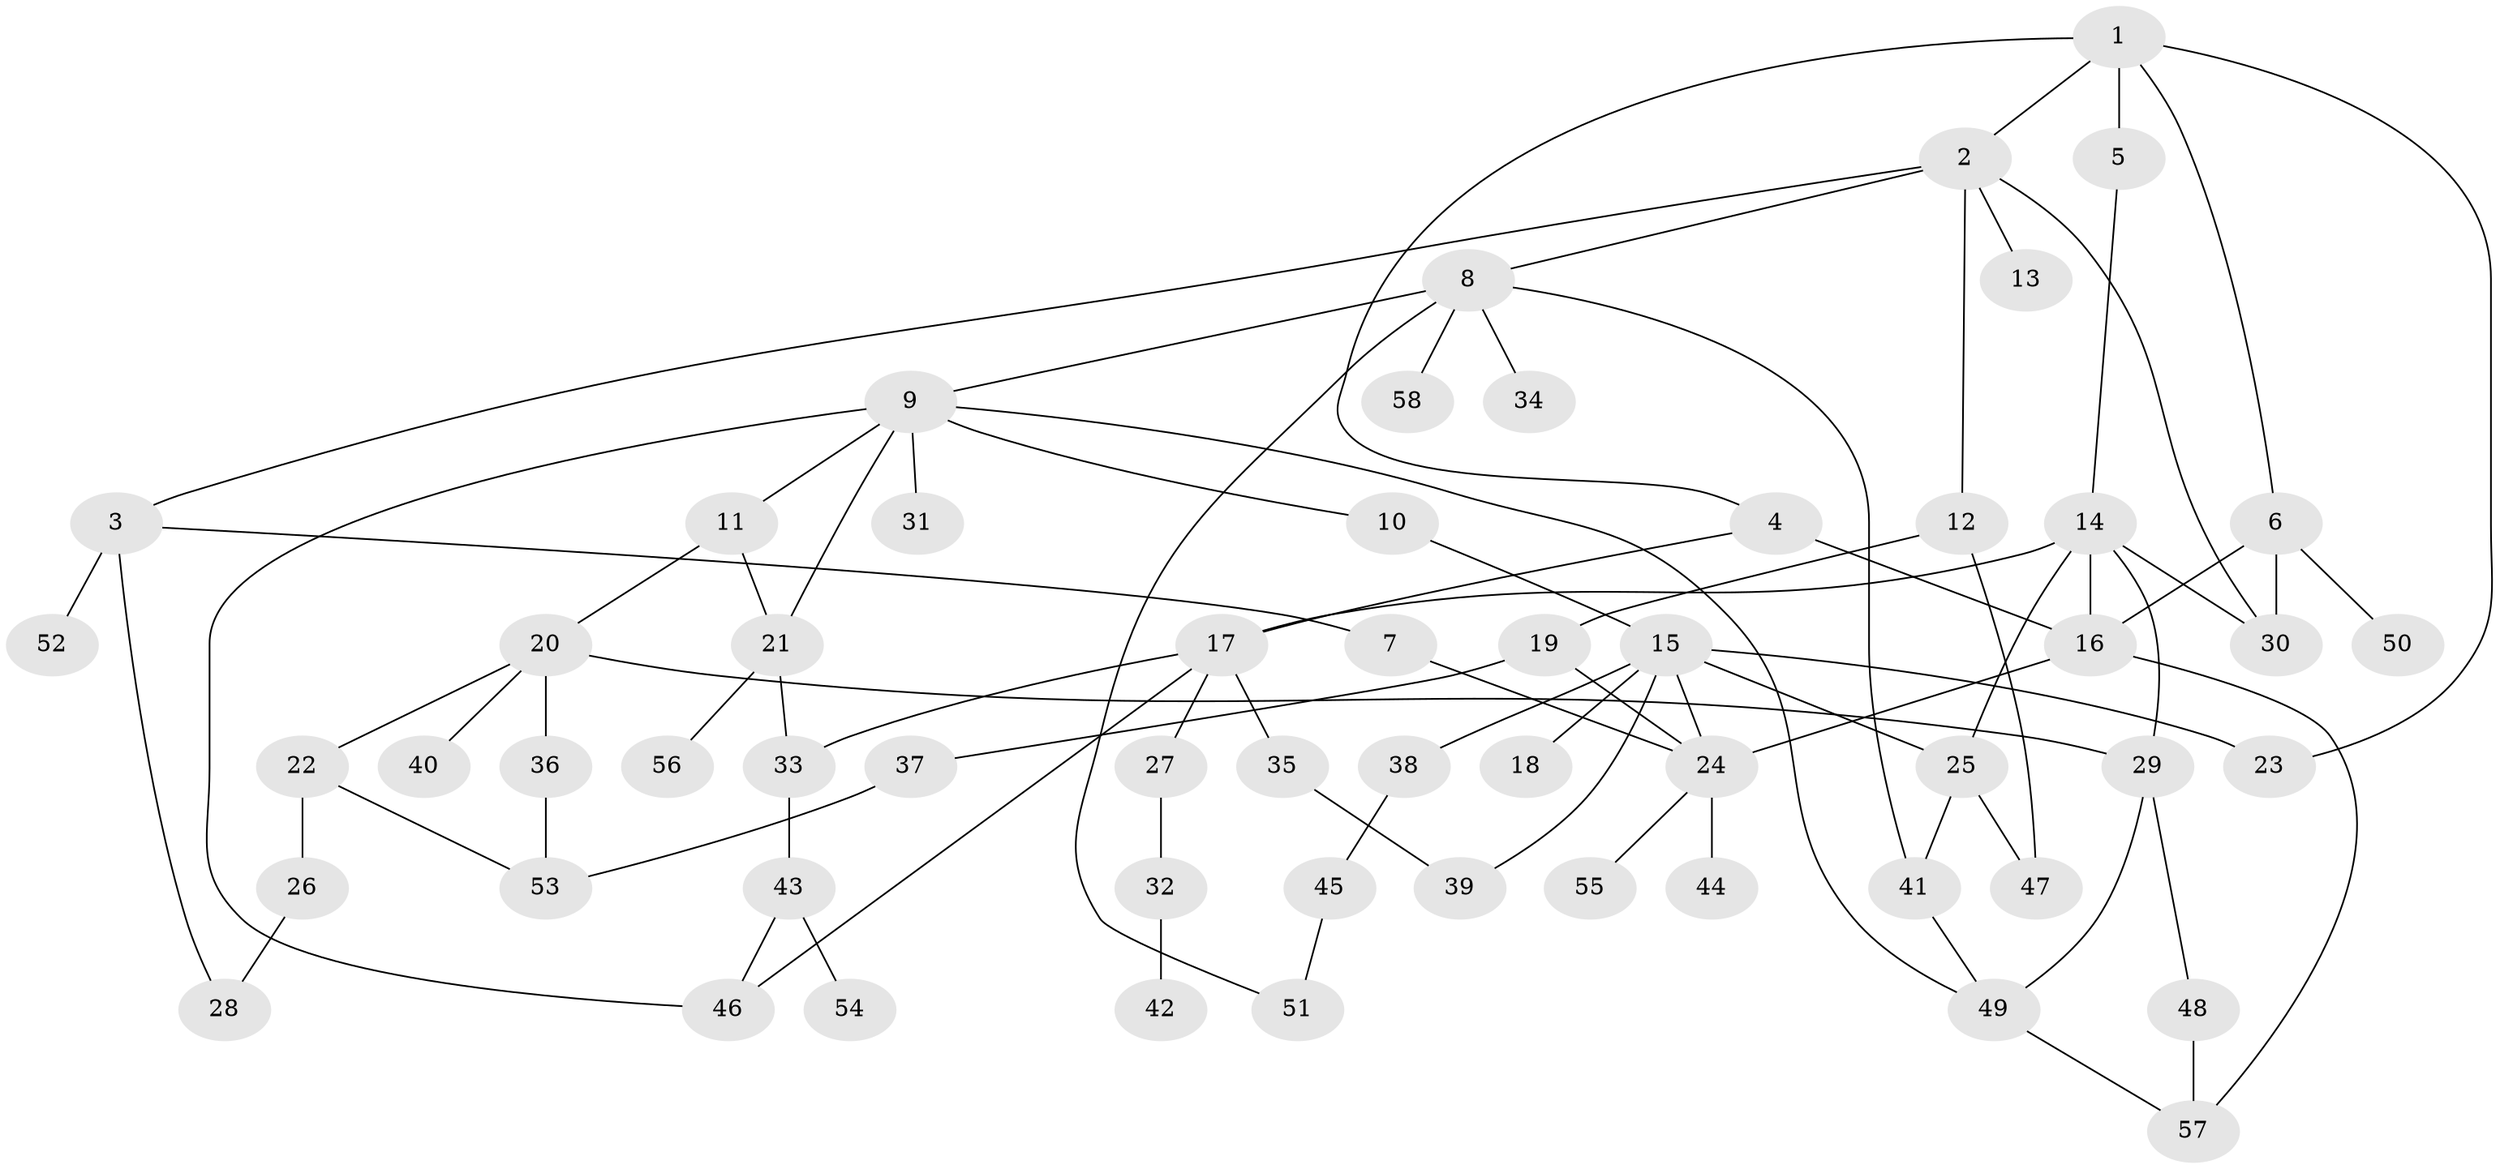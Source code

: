 // Generated by graph-tools (version 1.1) at 2025/42/03/09/25 04:42:33]
// undirected, 58 vertices, 83 edges
graph export_dot {
graph [start="1"]
  node [color=gray90,style=filled];
  1;
  2;
  3;
  4;
  5;
  6;
  7;
  8;
  9;
  10;
  11;
  12;
  13;
  14;
  15;
  16;
  17;
  18;
  19;
  20;
  21;
  22;
  23;
  24;
  25;
  26;
  27;
  28;
  29;
  30;
  31;
  32;
  33;
  34;
  35;
  36;
  37;
  38;
  39;
  40;
  41;
  42;
  43;
  44;
  45;
  46;
  47;
  48;
  49;
  50;
  51;
  52;
  53;
  54;
  55;
  56;
  57;
  58;
  1 -- 2;
  1 -- 4;
  1 -- 5;
  1 -- 6;
  1 -- 23;
  2 -- 3;
  2 -- 8;
  2 -- 12;
  2 -- 13;
  2 -- 30;
  3 -- 7;
  3 -- 52;
  3 -- 28;
  4 -- 17;
  4 -- 16;
  5 -- 14;
  6 -- 30;
  6 -- 50;
  6 -- 16;
  7 -- 24;
  8 -- 9;
  8 -- 34;
  8 -- 41;
  8 -- 51;
  8 -- 58;
  9 -- 10;
  9 -- 11;
  9 -- 21;
  9 -- 31;
  9 -- 49;
  9 -- 46;
  10 -- 15;
  11 -- 20;
  11 -- 21;
  12 -- 19;
  12 -- 47;
  14 -- 16;
  14 -- 29;
  14 -- 25;
  14 -- 17;
  14 -- 30;
  15 -- 18;
  15 -- 25;
  15 -- 38;
  15 -- 39;
  15 -- 23;
  15 -- 24;
  16 -- 24;
  16 -- 57;
  17 -- 27;
  17 -- 35;
  17 -- 46;
  17 -- 33;
  19 -- 37;
  19 -- 24;
  20 -- 22;
  20 -- 36;
  20 -- 40;
  20 -- 29;
  21 -- 33;
  21 -- 56;
  22 -- 26;
  22 -- 53;
  24 -- 44;
  24 -- 55;
  25 -- 47;
  25 -- 41;
  26 -- 28;
  27 -- 32;
  29 -- 48;
  29 -- 49;
  32 -- 42;
  33 -- 43;
  35 -- 39;
  36 -- 53;
  37 -- 53;
  38 -- 45;
  41 -- 49;
  43 -- 46;
  43 -- 54;
  45 -- 51;
  48 -- 57;
  49 -- 57;
}
